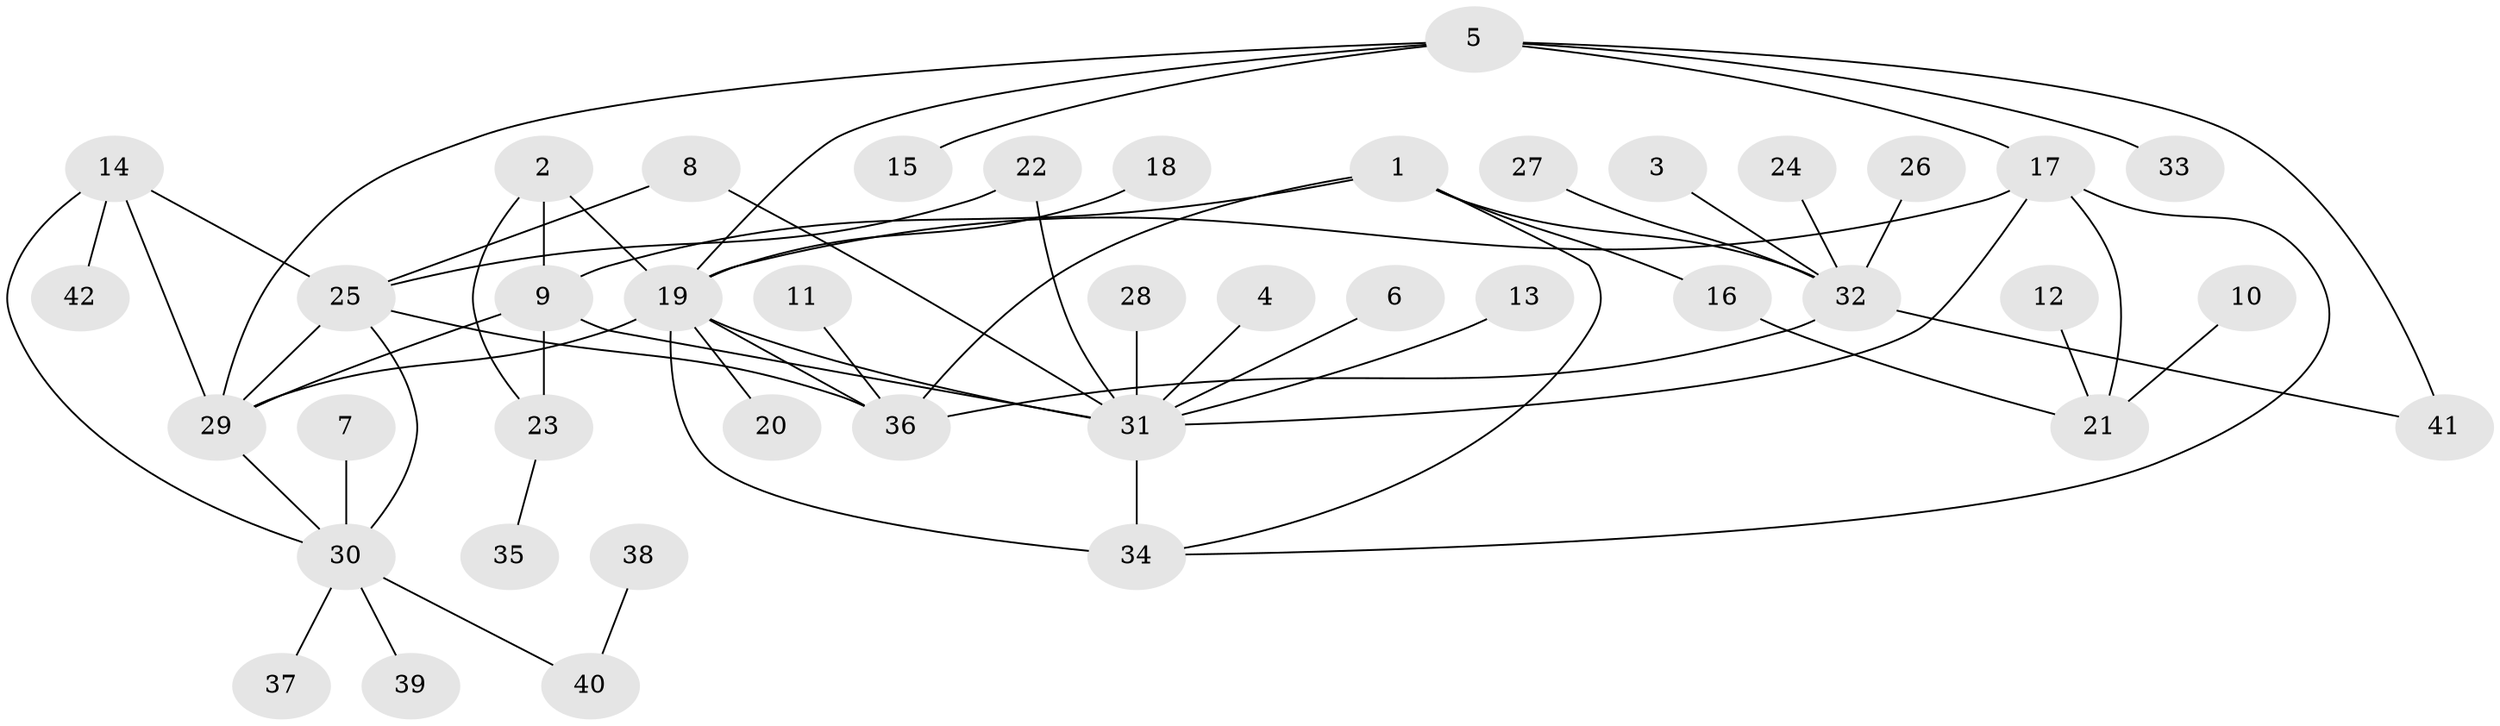 // original degree distribution, {8: 0.024096385542168676, 3: 0.08433734939759036, 7: 0.04819277108433735, 6: 0.0963855421686747, 5: 0.024096385542168676, 12: 0.012048192771084338, 9: 0.012048192771084338, 4: 0.024096385542168676, 1: 0.5301204819277109, 2: 0.14457831325301204}
// Generated by graph-tools (version 1.1) at 2025/26/03/09/25 03:26:37]
// undirected, 42 vertices, 60 edges
graph export_dot {
graph [start="1"]
  node [color=gray90,style=filled];
  1;
  2;
  3;
  4;
  5;
  6;
  7;
  8;
  9;
  10;
  11;
  12;
  13;
  14;
  15;
  16;
  17;
  18;
  19;
  20;
  21;
  22;
  23;
  24;
  25;
  26;
  27;
  28;
  29;
  30;
  31;
  32;
  33;
  34;
  35;
  36;
  37;
  38;
  39;
  40;
  41;
  42;
  1 -- 9 [weight=1.0];
  1 -- 16 [weight=1.0];
  1 -- 32 [weight=2.0];
  1 -- 34 [weight=1.0];
  1 -- 36 [weight=2.0];
  2 -- 9 [weight=2.0];
  2 -- 19 [weight=1.0];
  2 -- 23 [weight=1.0];
  3 -- 32 [weight=1.0];
  4 -- 31 [weight=1.0];
  5 -- 15 [weight=1.0];
  5 -- 17 [weight=2.0];
  5 -- 19 [weight=2.0];
  5 -- 29 [weight=1.0];
  5 -- 33 [weight=1.0];
  5 -- 41 [weight=1.0];
  6 -- 31 [weight=1.0];
  7 -- 30 [weight=1.0];
  8 -- 25 [weight=1.0];
  8 -- 31 [weight=1.0];
  9 -- 23 [weight=2.0];
  9 -- 29 [weight=1.0];
  9 -- 31 [weight=1.0];
  10 -- 21 [weight=1.0];
  11 -- 36 [weight=1.0];
  12 -- 21 [weight=1.0];
  13 -- 31 [weight=1.0];
  14 -- 25 [weight=1.0];
  14 -- 29 [weight=1.0];
  14 -- 30 [weight=1.0];
  14 -- 42 [weight=1.0];
  16 -- 21 [weight=1.0];
  17 -- 19 [weight=1.0];
  17 -- 21 [weight=1.0];
  17 -- 31 [weight=1.0];
  17 -- 34 [weight=1.0];
  18 -- 19 [weight=1.0];
  19 -- 20 [weight=1.0];
  19 -- 29 [weight=2.0];
  19 -- 31 [weight=1.0];
  19 -- 34 [weight=2.0];
  19 -- 36 [weight=1.0];
  22 -- 25 [weight=1.0];
  22 -- 31 [weight=1.0];
  23 -- 35 [weight=1.0];
  24 -- 32 [weight=1.0];
  25 -- 29 [weight=1.0];
  25 -- 30 [weight=1.0];
  25 -- 36 [weight=1.0];
  26 -- 32 [weight=1.0];
  27 -- 32 [weight=1.0];
  28 -- 31 [weight=1.0];
  29 -- 30 [weight=1.0];
  30 -- 37 [weight=1.0];
  30 -- 39 [weight=1.0];
  30 -- 40 [weight=1.0];
  31 -- 34 [weight=2.0];
  32 -- 36 [weight=1.0];
  32 -- 41 [weight=1.0];
  38 -- 40 [weight=1.0];
}
